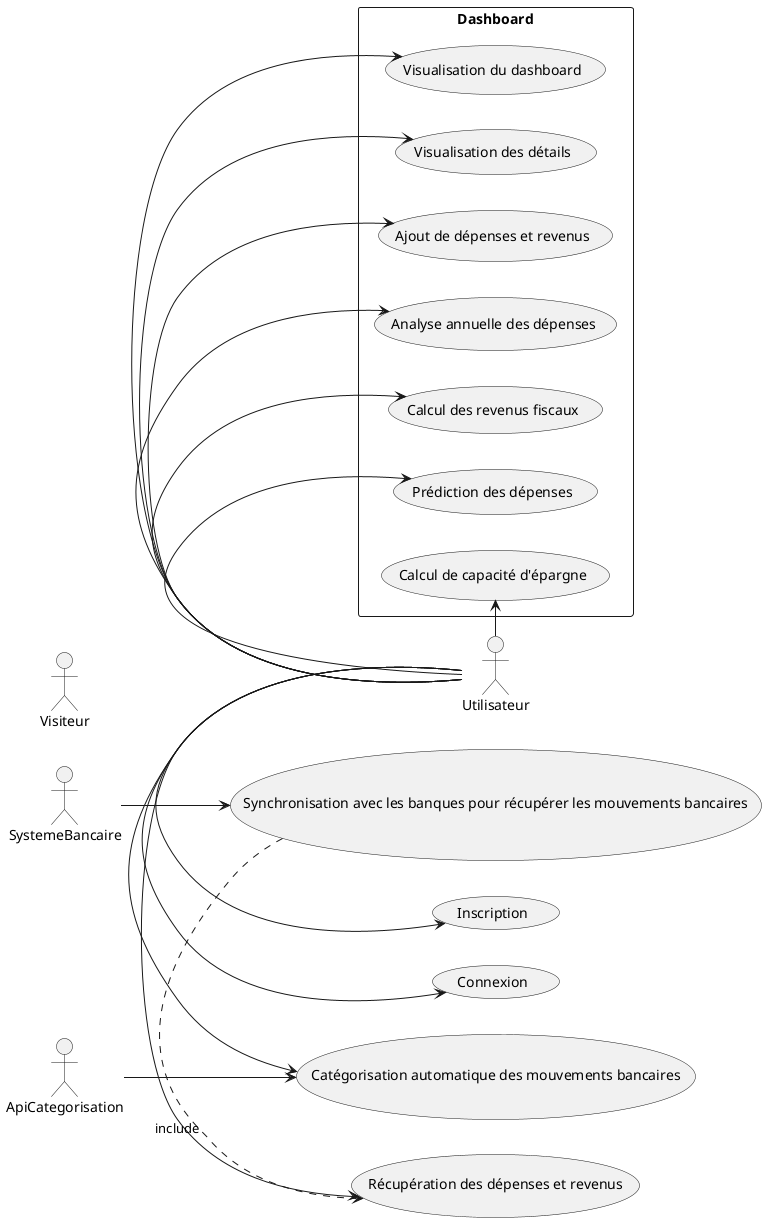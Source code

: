 @startuml
left to right direction

actor Utilisateur
actor Visiteur

 

rectangle "Dashboard" {
  (Visualisation du dashboard)
  (Visualisation des détails)
  (Ajout de dépenses et revenus)
  (Analyse annuelle des dépenses)
  (Calcul des revenus fiscaux)
  (Prédiction des dépenses)
  (Calcul de capacité d'épargne)
}

Utilisateur -> (Connexion)
Utilisateur -> (Inscription)
Utilisateur -> (Visualisation du dashboard)
Utilisateur -> (Visualisation des détails)
Utilisateur -> (Ajout de dépenses et revenus)
Utilisateur -> (Récupération des dépenses et revenus)
Utilisateur -> (Analyse annuelle des dépenses)
Utilisateur -> (Calcul des revenus fiscaux)
Utilisateur -> (Prédiction des dépenses)
Utilisateur -> (Calcul de capacité d'épargne)
Utilisateur -> (Catégorisation automatique des mouvements bancaires)

SystemeBancaire --> (Synchronisation avec les banques pour récupérer les mouvements bancaires)
ApiCategorisation --> (Catégorisation automatique des mouvements bancaires)

(Synchronisation avec les banques pour récupérer les mouvements bancaires) .> (Récupération des dépenses et revenus) : include
@enduml
